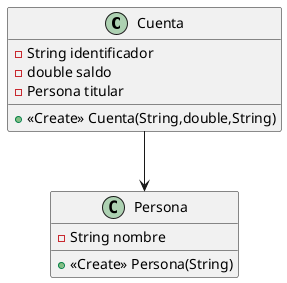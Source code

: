 º@startuml
class Cuenta {
- String identificador
- double saldo
- Persona titular
+ <<Create>> Cuenta(String,double,String)
}
class Persona {
- String nombre
+ <<Create>> Persona(String)
}

Cuenta --> Persona


@enduml